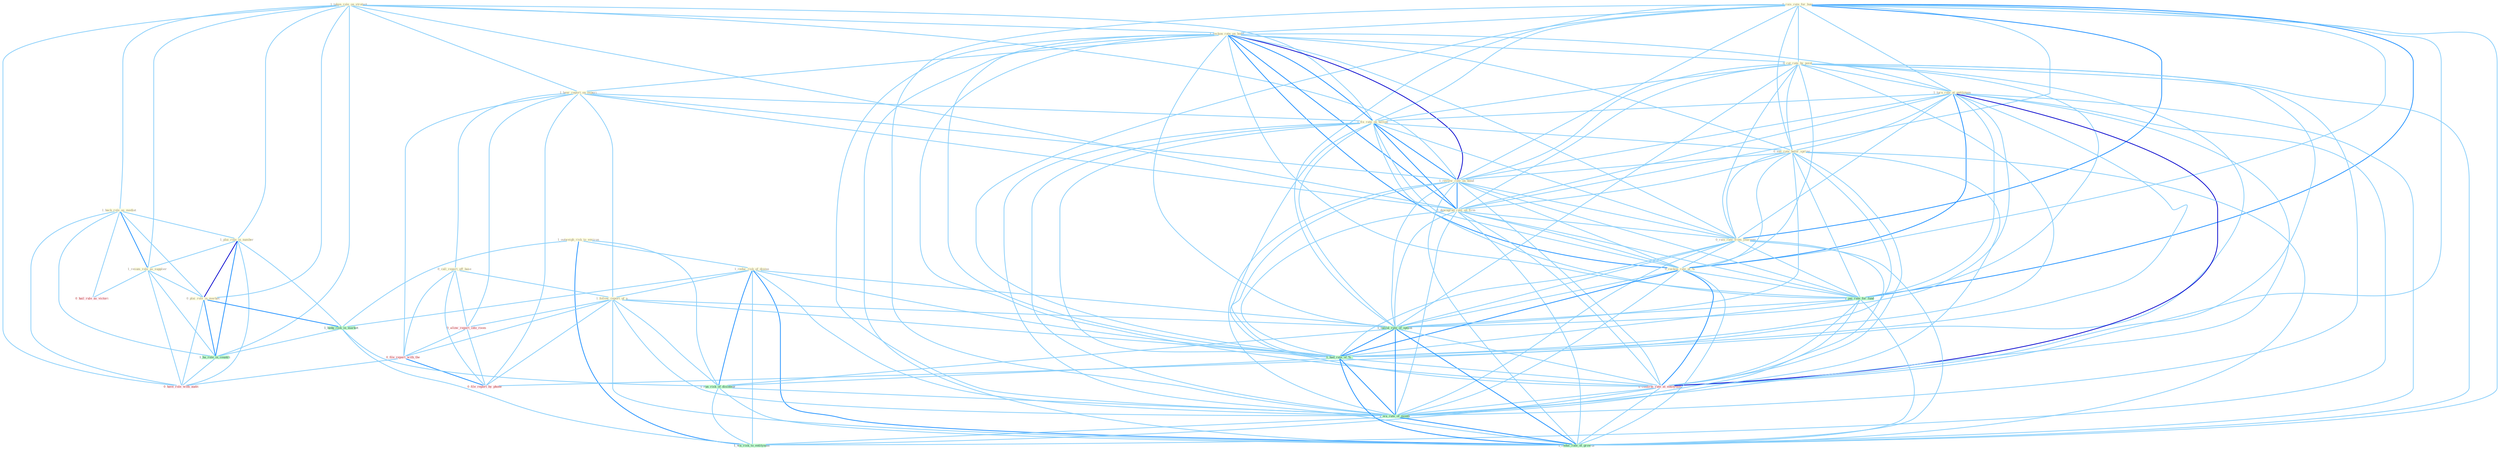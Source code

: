 Graph G{ 
    node
    [shape=polygon,style=filled,width=.5,height=.06,color="#BDFCC9",fixedsize=true,fontsize=4,
    fontcolor="#2f4f4f"];
    {node
    [color="#ffffe0", fontcolor="#8b7d6b"] "1_taken_role_on_strategi " "0_rais_rate_for_busi " "1_back_role_as_mediat " "1_reckon_rate_on_bond " "1_plai_role_in_number " "1_hear_report_on_experi " "1_outweigh_risk_to_environ " "0_cut_rate_by_point " "1_resum_role_as_supplier " "1_reduc_risk_of_diseas " "1_turn_rate_at_entitynam " "1_fix_rate_on_billion " "0_eas_rate_befor_spring " "0_call_report_off_base " "1_follow_report_of_a " "1_review_rate_on_bond " "1_downgrad_rate_on_firm " "0_plai_role_in_market " "0_rais_rate_from_yearnum " "0_reckon_rate_at_% "}
{node [color="#fff0f5", fontcolor="#b22222"] "0_allow_report_into_room " "0_file_report_with_the " "0_hail_rule_as_victori " "0_confirm_rate_at_entitynam " "0_file_report_by_phone " "0_have_role_with_audit "}
edge [color="#B0E2FF"];

	"1_taken_role_on_strategi " -- "1_back_role_as_mediat " [w="1", color="#87cefa" ];
	"1_taken_role_on_strategi " -- "1_reckon_rate_on_bond " [w="1", color="#87cefa" ];
	"1_taken_role_on_strategi " -- "1_plai_role_in_number " [w="1", color="#87cefa" ];
	"1_taken_role_on_strategi " -- "1_hear_report_on_experi " [w="1", color="#87cefa" ];
	"1_taken_role_on_strategi " -- "1_resum_role_as_supplier " [w="1", color="#87cefa" ];
	"1_taken_role_on_strategi " -- "1_fix_rate_on_billion " [w="1", color="#87cefa" ];
	"1_taken_role_on_strategi " -- "1_review_rate_on_bond " [w="1", color="#87cefa" ];
	"1_taken_role_on_strategi " -- "1_downgrad_rate_on_firm " [w="1", color="#87cefa" ];
	"1_taken_role_on_strategi " -- "0_plai_role_in_market " [w="1", color="#87cefa" ];
	"1_taken_role_on_strategi " -- "1_ha_role_in_countri " [w="1", color="#87cefa" ];
	"1_taken_role_on_strategi " -- "0_have_role_with_audit " [w="1", color="#87cefa" ];
	"0_rais_rate_for_busi " -- "1_reckon_rate_on_bond " [w="1", color="#87cefa" ];
	"0_rais_rate_for_busi " -- "0_cut_rate_by_point " [w="1", color="#87cefa" ];
	"0_rais_rate_for_busi " -- "1_turn_rate_at_entitynam " [w="1", color="#87cefa" ];
	"0_rais_rate_for_busi " -- "1_fix_rate_on_billion " [w="1", color="#87cefa" ];
	"0_rais_rate_for_busi " -- "0_eas_rate_befor_spring " [w="1", color="#87cefa" ];
	"0_rais_rate_for_busi " -- "1_review_rate_on_bond " [w="1", color="#87cefa" ];
	"0_rais_rate_for_busi " -- "1_downgrad_rate_on_firm " [w="1", color="#87cefa" ];
	"0_rais_rate_for_busi " -- "0_rais_rate_from_yearnum " [w="2", color="#1e90ff" , len=0.8];
	"0_rais_rate_for_busi " -- "0_reckon_rate_at_% " [w="1", color="#87cefa" ];
	"0_rais_rate_for_busi " -- "1_pai_rate_for_fund " [w="2", color="#1e90ff" , len=0.8];
	"0_rais_rate_for_busi " -- "1_calcul_rate_of_option " [w="1", color="#87cefa" ];
	"0_rais_rate_for_busi " -- "1_had_rate_of_% " [w="1", color="#87cefa" ];
	"0_rais_rate_for_busi " -- "0_confirm_rate_at_entitynam " [w="1", color="#87cefa" ];
	"0_rais_rate_for_busi " -- "1_wa_rate_of_month " [w="1", color="#87cefa" ];
	"0_rais_rate_for_busi " -- "1_reduc_rate_of_growth " [w="1", color="#87cefa" ];
	"1_back_role_as_mediat " -- "1_plai_role_in_number " [w="1", color="#87cefa" ];
	"1_back_role_as_mediat " -- "1_resum_role_as_supplier " [w="2", color="#1e90ff" , len=0.8];
	"1_back_role_as_mediat " -- "0_plai_role_in_market " [w="1", color="#87cefa" ];
	"1_back_role_as_mediat " -- "1_ha_role_in_countri " [w="1", color="#87cefa" ];
	"1_back_role_as_mediat " -- "0_hail_rule_as_victori " [w="1", color="#87cefa" ];
	"1_back_role_as_mediat " -- "0_have_role_with_audit " [w="1", color="#87cefa" ];
	"1_reckon_rate_on_bond " -- "1_hear_report_on_experi " [w="1", color="#87cefa" ];
	"1_reckon_rate_on_bond " -- "0_cut_rate_by_point " [w="1", color="#87cefa" ];
	"1_reckon_rate_on_bond " -- "1_turn_rate_at_entitynam " [w="1", color="#87cefa" ];
	"1_reckon_rate_on_bond " -- "1_fix_rate_on_billion " [w="2", color="#1e90ff" , len=0.8];
	"1_reckon_rate_on_bond " -- "0_eas_rate_befor_spring " [w="1", color="#87cefa" ];
	"1_reckon_rate_on_bond " -- "1_review_rate_on_bond " [w="3", color="#0000cd" , len=0.6];
	"1_reckon_rate_on_bond " -- "1_downgrad_rate_on_firm " [w="2", color="#1e90ff" , len=0.8];
	"1_reckon_rate_on_bond " -- "0_rais_rate_from_yearnum " [w="1", color="#87cefa" ];
	"1_reckon_rate_on_bond " -- "0_reckon_rate_at_% " [w="2", color="#1e90ff" , len=0.8];
	"1_reckon_rate_on_bond " -- "1_pai_rate_for_fund " [w="1", color="#87cefa" ];
	"1_reckon_rate_on_bond " -- "1_calcul_rate_of_option " [w="1", color="#87cefa" ];
	"1_reckon_rate_on_bond " -- "1_had_rate_of_% " [w="1", color="#87cefa" ];
	"1_reckon_rate_on_bond " -- "0_confirm_rate_at_entitynam " [w="1", color="#87cefa" ];
	"1_reckon_rate_on_bond " -- "1_wa_rate_of_month " [w="1", color="#87cefa" ];
	"1_reckon_rate_on_bond " -- "1_reduc_rate_of_growth " [w="1", color="#87cefa" ];
	"1_plai_role_in_number " -- "1_resum_role_as_supplier " [w="1", color="#87cefa" ];
	"1_plai_role_in_number " -- "0_plai_role_in_market " [w="3", color="#0000cd" , len=0.6];
	"1_plai_role_in_number " -- "1_hedg_risk_in_market " [w="1", color="#87cefa" ];
	"1_plai_role_in_number " -- "1_ha_role_in_countri " [w="2", color="#1e90ff" , len=0.8];
	"1_plai_role_in_number " -- "0_have_role_with_audit " [w="1", color="#87cefa" ];
	"1_hear_report_on_experi " -- "1_fix_rate_on_billion " [w="1", color="#87cefa" ];
	"1_hear_report_on_experi " -- "0_call_report_off_base " [w="1", color="#87cefa" ];
	"1_hear_report_on_experi " -- "1_follow_report_of_a " [w="1", color="#87cefa" ];
	"1_hear_report_on_experi " -- "1_review_rate_on_bond " [w="1", color="#87cefa" ];
	"1_hear_report_on_experi " -- "1_downgrad_rate_on_firm " [w="1", color="#87cefa" ];
	"1_hear_report_on_experi " -- "0_allow_report_into_room " [w="1", color="#87cefa" ];
	"1_hear_report_on_experi " -- "0_file_report_with_the " [w="1", color="#87cefa" ];
	"1_hear_report_on_experi " -- "0_file_report_by_phone " [w="1", color="#87cefa" ];
	"1_outweigh_risk_to_environ " -- "1_reduc_risk_of_diseas " [w="1", color="#87cefa" ];
	"1_outweigh_risk_to_environ " -- "1_hedg_risk_in_market " [w="1", color="#87cefa" ];
	"1_outweigh_risk_to_environ " -- "1_run_risk_of_disintegr " [w="1", color="#87cefa" ];
	"1_outweigh_risk_to_environ " -- "1_wa_risk_to_entitynam " [w="2", color="#1e90ff" , len=0.8];
	"0_cut_rate_by_point " -- "1_turn_rate_at_entitynam " [w="1", color="#87cefa" ];
	"0_cut_rate_by_point " -- "1_fix_rate_on_billion " [w="1", color="#87cefa" ];
	"0_cut_rate_by_point " -- "0_eas_rate_befor_spring " [w="1", color="#87cefa" ];
	"0_cut_rate_by_point " -- "1_review_rate_on_bond " [w="1", color="#87cefa" ];
	"0_cut_rate_by_point " -- "1_downgrad_rate_on_firm " [w="1", color="#87cefa" ];
	"0_cut_rate_by_point " -- "0_rais_rate_from_yearnum " [w="1", color="#87cefa" ];
	"0_cut_rate_by_point " -- "0_reckon_rate_at_% " [w="1", color="#87cefa" ];
	"0_cut_rate_by_point " -- "1_pai_rate_for_fund " [w="1", color="#87cefa" ];
	"0_cut_rate_by_point " -- "1_calcul_rate_of_option " [w="1", color="#87cefa" ];
	"0_cut_rate_by_point " -- "1_had_rate_of_% " [w="1", color="#87cefa" ];
	"0_cut_rate_by_point " -- "0_confirm_rate_at_entitynam " [w="1", color="#87cefa" ];
	"0_cut_rate_by_point " -- "0_file_report_by_phone " [w="1", color="#87cefa" ];
	"0_cut_rate_by_point " -- "1_wa_rate_of_month " [w="1", color="#87cefa" ];
	"0_cut_rate_by_point " -- "1_reduc_rate_of_growth " [w="1", color="#87cefa" ];
	"1_resum_role_as_supplier " -- "0_plai_role_in_market " [w="1", color="#87cefa" ];
	"1_resum_role_as_supplier " -- "1_ha_role_in_countri " [w="1", color="#87cefa" ];
	"1_resum_role_as_supplier " -- "0_hail_rule_as_victori " [w="1", color="#87cefa" ];
	"1_resum_role_as_supplier " -- "0_have_role_with_audit " [w="1", color="#87cefa" ];
	"1_reduc_risk_of_diseas " -- "1_follow_report_of_a " [w="1", color="#87cefa" ];
	"1_reduc_risk_of_diseas " -- "1_hedg_risk_in_market " [w="1", color="#87cefa" ];
	"1_reduc_risk_of_diseas " -- "1_calcul_rate_of_option " [w="1", color="#87cefa" ];
	"1_reduc_risk_of_diseas " -- "1_had_rate_of_% " [w="1", color="#87cefa" ];
	"1_reduc_risk_of_diseas " -- "1_run_risk_of_disintegr " [w="2", color="#1e90ff" , len=0.8];
	"1_reduc_risk_of_diseas " -- "1_wa_rate_of_month " [w="1", color="#87cefa" ];
	"1_reduc_risk_of_diseas " -- "1_wa_risk_to_entitynam " [w="1", color="#87cefa" ];
	"1_reduc_risk_of_diseas " -- "1_reduc_rate_of_growth " [w="2", color="#1e90ff" , len=0.8];
	"1_turn_rate_at_entitynam " -- "1_fix_rate_on_billion " [w="1", color="#87cefa" ];
	"1_turn_rate_at_entitynam " -- "0_eas_rate_befor_spring " [w="1", color="#87cefa" ];
	"1_turn_rate_at_entitynam " -- "1_review_rate_on_bond " [w="1", color="#87cefa" ];
	"1_turn_rate_at_entitynam " -- "1_downgrad_rate_on_firm " [w="1", color="#87cefa" ];
	"1_turn_rate_at_entitynam " -- "0_rais_rate_from_yearnum " [w="1", color="#87cefa" ];
	"1_turn_rate_at_entitynam " -- "0_reckon_rate_at_% " [w="2", color="#1e90ff" , len=0.8];
	"1_turn_rate_at_entitynam " -- "1_pai_rate_for_fund " [w="1", color="#87cefa" ];
	"1_turn_rate_at_entitynam " -- "1_calcul_rate_of_option " [w="1", color="#87cefa" ];
	"1_turn_rate_at_entitynam " -- "1_had_rate_of_% " [w="1", color="#87cefa" ];
	"1_turn_rate_at_entitynam " -- "0_confirm_rate_at_entitynam " [w="3", color="#0000cd" , len=0.6];
	"1_turn_rate_at_entitynam " -- "1_wa_rate_of_month " [w="1", color="#87cefa" ];
	"1_turn_rate_at_entitynam " -- "1_wa_risk_to_entitynam " [w="1", color="#87cefa" ];
	"1_turn_rate_at_entitynam " -- "1_reduc_rate_of_growth " [w="1", color="#87cefa" ];
	"1_fix_rate_on_billion " -- "0_eas_rate_befor_spring " [w="1", color="#87cefa" ];
	"1_fix_rate_on_billion " -- "1_review_rate_on_bond " [w="2", color="#1e90ff" , len=0.8];
	"1_fix_rate_on_billion " -- "1_downgrad_rate_on_firm " [w="2", color="#1e90ff" , len=0.8];
	"1_fix_rate_on_billion " -- "0_rais_rate_from_yearnum " [w="1", color="#87cefa" ];
	"1_fix_rate_on_billion " -- "0_reckon_rate_at_% " [w="1", color="#87cefa" ];
	"1_fix_rate_on_billion " -- "1_pai_rate_for_fund " [w="1", color="#87cefa" ];
	"1_fix_rate_on_billion " -- "1_calcul_rate_of_option " [w="1", color="#87cefa" ];
	"1_fix_rate_on_billion " -- "1_had_rate_of_% " [w="1", color="#87cefa" ];
	"1_fix_rate_on_billion " -- "0_confirm_rate_at_entitynam " [w="1", color="#87cefa" ];
	"1_fix_rate_on_billion " -- "1_wa_rate_of_month " [w="1", color="#87cefa" ];
	"1_fix_rate_on_billion " -- "1_reduc_rate_of_growth " [w="1", color="#87cefa" ];
	"0_eas_rate_befor_spring " -- "1_review_rate_on_bond " [w="1", color="#87cefa" ];
	"0_eas_rate_befor_spring " -- "1_downgrad_rate_on_firm " [w="1", color="#87cefa" ];
	"0_eas_rate_befor_spring " -- "0_rais_rate_from_yearnum " [w="1", color="#87cefa" ];
	"0_eas_rate_befor_spring " -- "0_reckon_rate_at_% " [w="1", color="#87cefa" ];
	"0_eas_rate_befor_spring " -- "1_pai_rate_for_fund " [w="1", color="#87cefa" ];
	"0_eas_rate_befor_spring " -- "1_calcul_rate_of_option " [w="1", color="#87cefa" ];
	"0_eas_rate_befor_spring " -- "1_had_rate_of_% " [w="1", color="#87cefa" ];
	"0_eas_rate_befor_spring " -- "0_confirm_rate_at_entitynam " [w="1", color="#87cefa" ];
	"0_eas_rate_befor_spring " -- "1_wa_rate_of_month " [w="1", color="#87cefa" ];
	"0_eas_rate_befor_spring " -- "1_reduc_rate_of_growth " [w="1", color="#87cefa" ];
	"0_call_report_off_base " -- "1_follow_report_of_a " [w="1", color="#87cefa" ];
	"0_call_report_off_base " -- "0_allow_report_into_room " [w="1", color="#87cefa" ];
	"0_call_report_off_base " -- "0_file_report_with_the " [w="1", color="#87cefa" ];
	"0_call_report_off_base " -- "0_file_report_by_phone " [w="1", color="#87cefa" ];
	"1_follow_report_of_a " -- "0_allow_report_into_room " [w="1", color="#87cefa" ];
	"1_follow_report_of_a " -- "0_file_report_with_the " [w="1", color="#87cefa" ];
	"1_follow_report_of_a " -- "1_calcul_rate_of_option " [w="1", color="#87cefa" ];
	"1_follow_report_of_a " -- "1_had_rate_of_% " [w="1", color="#87cefa" ];
	"1_follow_report_of_a " -- "0_file_report_by_phone " [w="1", color="#87cefa" ];
	"1_follow_report_of_a " -- "1_run_risk_of_disintegr " [w="1", color="#87cefa" ];
	"1_follow_report_of_a " -- "1_wa_rate_of_month " [w="1", color="#87cefa" ];
	"1_follow_report_of_a " -- "1_reduc_rate_of_growth " [w="1", color="#87cefa" ];
	"1_review_rate_on_bond " -- "1_downgrad_rate_on_firm " [w="2", color="#1e90ff" , len=0.8];
	"1_review_rate_on_bond " -- "0_rais_rate_from_yearnum " [w="1", color="#87cefa" ];
	"1_review_rate_on_bond " -- "0_reckon_rate_at_% " [w="1", color="#87cefa" ];
	"1_review_rate_on_bond " -- "1_pai_rate_for_fund " [w="1", color="#87cefa" ];
	"1_review_rate_on_bond " -- "1_calcul_rate_of_option " [w="1", color="#87cefa" ];
	"1_review_rate_on_bond " -- "1_had_rate_of_% " [w="1", color="#87cefa" ];
	"1_review_rate_on_bond " -- "0_confirm_rate_at_entitynam " [w="1", color="#87cefa" ];
	"1_review_rate_on_bond " -- "1_wa_rate_of_month " [w="1", color="#87cefa" ];
	"1_review_rate_on_bond " -- "1_reduc_rate_of_growth " [w="1", color="#87cefa" ];
	"1_downgrad_rate_on_firm " -- "0_rais_rate_from_yearnum " [w="1", color="#87cefa" ];
	"1_downgrad_rate_on_firm " -- "0_reckon_rate_at_% " [w="1", color="#87cefa" ];
	"1_downgrad_rate_on_firm " -- "1_pai_rate_for_fund " [w="1", color="#87cefa" ];
	"1_downgrad_rate_on_firm " -- "1_calcul_rate_of_option " [w="1", color="#87cefa" ];
	"1_downgrad_rate_on_firm " -- "1_had_rate_of_% " [w="1", color="#87cefa" ];
	"1_downgrad_rate_on_firm " -- "0_confirm_rate_at_entitynam " [w="1", color="#87cefa" ];
	"1_downgrad_rate_on_firm " -- "1_wa_rate_of_month " [w="1", color="#87cefa" ];
	"1_downgrad_rate_on_firm " -- "1_reduc_rate_of_growth " [w="1", color="#87cefa" ];
	"0_plai_role_in_market " -- "1_hedg_risk_in_market " [w="2", color="#1e90ff" , len=0.8];
	"0_plai_role_in_market " -- "1_ha_role_in_countri " [w="2", color="#1e90ff" , len=0.8];
	"0_plai_role_in_market " -- "0_have_role_with_audit " [w="1", color="#87cefa" ];
	"0_rais_rate_from_yearnum " -- "0_reckon_rate_at_% " [w="1", color="#87cefa" ];
	"0_rais_rate_from_yearnum " -- "1_pai_rate_for_fund " [w="1", color="#87cefa" ];
	"0_rais_rate_from_yearnum " -- "1_calcul_rate_of_option " [w="1", color="#87cefa" ];
	"0_rais_rate_from_yearnum " -- "1_had_rate_of_% " [w="1", color="#87cefa" ];
	"0_rais_rate_from_yearnum " -- "0_confirm_rate_at_entitynam " [w="1", color="#87cefa" ];
	"0_rais_rate_from_yearnum " -- "1_wa_rate_of_month " [w="1", color="#87cefa" ];
	"0_rais_rate_from_yearnum " -- "1_reduc_rate_of_growth " [w="1", color="#87cefa" ];
	"0_reckon_rate_at_% " -- "1_pai_rate_for_fund " [w="1", color="#87cefa" ];
	"0_reckon_rate_at_% " -- "1_calcul_rate_of_option " [w="1", color="#87cefa" ];
	"0_reckon_rate_at_% " -- "1_had_rate_of_% " [w="2", color="#1e90ff" , len=0.8];
	"0_reckon_rate_at_% " -- "0_confirm_rate_at_entitynam " [w="2", color="#1e90ff" , len=0.8];
	"0_reckon_rate_at_% " -- "1_wa_rate_of_month " [w="1", color="#87cefa" ];
	"0_reckon_rate_at_% " -- "1_reduc_rate_of_growth " [w="1", color="#87cefa" ];
	"1_pai_rate_for_fund " -- "1_calcul_rate_of_option " [w="1", color="#87cefa" ];
	"1_pai_rate_for_fund " -- "1_had_rate_of_% " [w="1", color="#87cefa" ];
	"1_pai_rate_for_fund " -- "0_confirm_rate_at_entitynam " [w="1", color="#87cefa" ];
	"1_pai_rate_for_fund " -- "1_wa_rate_of_month " [w="1", color="#87cefa" ];
	"1_pai_rate_for_fund " -- "1_reduc_rate_of_growth " [w="1", color="#87cefa" ];
	"0_allow_report_into_room " -- "0_file_report_with_the " [w="1", color="#87cefa" ];
	"0_allow_report_into_room " -- "0_file_report_by_phone " [w="1", color="#87cefa" ];
	"1_hedg_risk_in_market " -- "1_ha_role_in_countri " [w="1", color="#87cefa" ];
	"1_hedg_risk_in_market " -- "1_run_risk_of_disintegr " [w="1", color="#87cefa" ];
	"1_hedg_risk_in_market " -- "1_wa_risk_to_entitynam " [w="1", color="#87cefa" ];
	"1_ha_role_in_countri " -- "0_have_role_with_audit " [w="1", color="#87cefa" ];
	"0_file_report_with_the " -- "0_file_report_by_phone " [w="2", color="#1e90ff" , len=0.8];
	"0_file_report_with_the " -- "0_have_role_with_audit " [w="1", color="#87cefa" ];
	"1_calcul_rate_of_option " -- "1_had_rate_of_% " [w="2", color="#1e90ff" , len=0.8];
	"1_calcul_rate_of_option " -- "0_confirm_rate_at_entitynam " [w="1", color="#87cefa" ];
	"1_calcul_rate_of_option " -- "1_run_risk_of_disintegr " [w="1", color="#87cefa" ];
	"1_calcul_rate_of_option " -- "1_wa_rate_of_month " [w="2", color="#1e90ff" , len=0.8];
	"1_calcul_rate_of_option " -- "1_reduc_rate_of_growth " [w="2", color="#1e90ff" , len=0.8];
	"1_had_rate_of_% " -- "0_confirm_rate_at_entitynam " [w="1", color="#87cefa" ];
	"1_had_rate_of_% " -- "1_run_risk_of_disintegr " [w="1", color="#87cefa" ];
	"1_had_rate_of_% " -- "1_wa_rate_of_month " [w="2", color="#1e90ff" , len=0.8];
	"1_had_rate_of_% " -- "1_reduc_rate_of_growth " [w="2", color="#1e90ff" , len=0.8];
	"0_confirm_rate_at_entitynam " -- "1_wa_rate_of_month " [w="1", color="#87cefa" ];
	"0_confirm_rate_at_entitynam " -- "1_wa_risk_to_entitynam " [w="1", color="#87cefa" ];
	"0_confirm_rate_at_entitynam " -- "1_reduc_rate_of_growth " [w="1", color="#87cefa" ];
	"1_run_risk_of_disintegr " -- "1_wa_rate_of_month " [w="1", color="#87cefa" ];
	"1_run_risk_of_disintegr " -- "1_wa_risk_to_entitynam " [w="1", color="#87cefa" ];
	"1_run_risk_of_disintegr " -- "1_reduc_rate_of_growth " [w="1", color="#87cefa" ];
	"1_wa_rate_of_month " -- "1_wa_risk_to_entitynam " [w="1", color="#87cefa" ];
	"1_wa_rate_of_month " -- "1_reduc_rate_of_growth " [w="2", color="#1e90ff" , len=0.8];
}